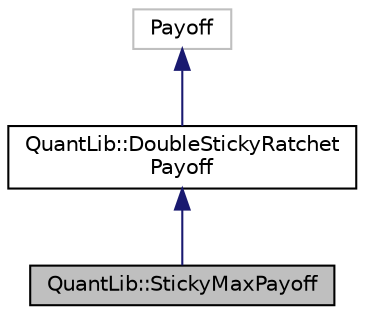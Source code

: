 digraph "QuantLib::StickyMaxPayoff"
{
  edge [fontname="Helvetica",fontsize="10",labelfontname="Helvetica",labelfontsize="10"];
  node [fontname="Helvetica",fontsize="10",shape=record];
  Node1 [label="QuantLib::StickyMaxPayoff",height=0.2,width=0.4,color="black", fillcolor="grey75", style="filled", fontcolor="black"];
  Node2 -> Node1 [dir="back",color="midnightblue",fontsize="10",style="solid"];
  Node2 [label="QuantLib::DoubleStickyRatchet\lPayoff",height=0.2,width=0.4,color="black", fillcolor="white", style="filled",URL="$class_quant_lib_1_1_double_sticky_ratchet_payoff.html",tooltip="Intermediate class for single/double sticky/ratchet payoffs. "];
  Node3 -> Node2 [dir="back",color="midnightblue",fontsize="10",style="solid"];
  Node3 [label="Payoff",height=0.2,width=0.4,color="grey75", fillcolor="white", style="filled"];
}
